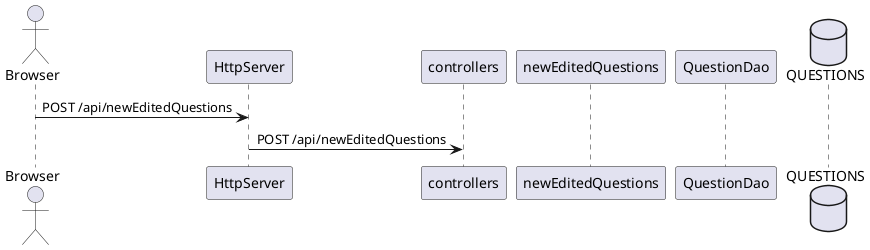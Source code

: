 @startuml

actor Browser
participant HttpServer
participant controllers
participant newEditedQuestions
participant QuestionDao
database QUESTIONS

Browser -> HttpServer: POST /api/newEditedQuestions
HttpServer -> controllers: POST /api/newEditedQuestions


@enduml